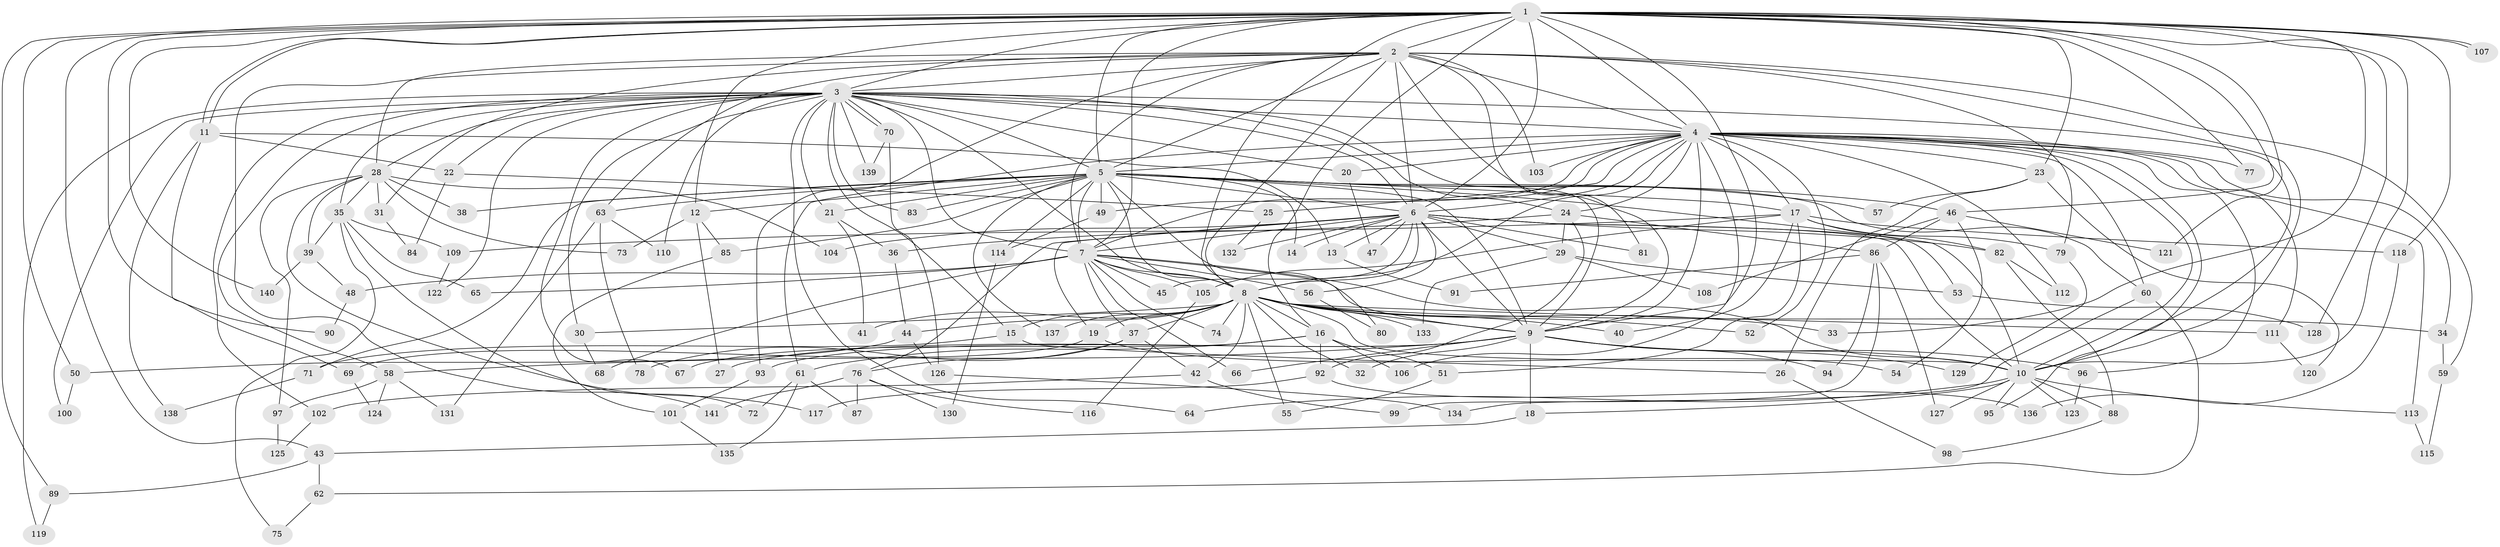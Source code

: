 // Generated by graph-tools (version 1.1) at 2025/35/03/09/25 02:35:14]
// undirected, 141 vertices, 307 edges
graph export_dot {
graph [start="1"]
  node [color=gray90,style=filled];
  1;
  2;
  3;
  4;
  5;
  6;
  7;
  8;
  9;
  10;
  11;
  12;
  13;
  14;
  15;
  16;
  17;
  18;
  19;
  20;
  21;
  22;
  23;
  24;
  25;
  26;
  27;
  28;
  29;
  30;
  31;
  32;
  33;
  34;
  35;
  36;
  37;
  38;
  39;
  40;
  41;
  42;
  43;
  44;
  45;
  46;
  47;
  48;
  49;
  50;
  51;
  52;
  53;
  54;
  55;
  56;
  57;
  58;
  59;
  60;
  61;
  62;
  63;
  64;
  65;
  66;
  67;
  68;
  69;
  70;
  71;
  72;
  73;
  74;
  75;
  76;
  77;
  78;
  79;
  80;
  81;
  82;
  83;
  84;
  85;
  86;
  87;
  88;
  89;
  90;
  91;
  92;
  93;
  94;
  95;
  96;
  97;
  98;
  99;
  100;
  101;
  102;
  103;
  104;
  105;
  106;
  107;
  108;
  109;
  110;
  111;
  112;
  113;
  114;
  115;
  116;
  117;
  118;
  119;
  120;
  121;
  122;
  123;
  124;
  125;
  126;
  127;
  128;
  129;
  130;
  131;
  132;
  133;
  134;
  135;
  136;
  137;
  138;
  139;
  140;
  141;
  1 -- 2;
  1 -- 3;
  1 -- 4;
  1 -- 5;
  1 -- 6;
  1 -- 7;
  1 -- 8;
  1 -- 9;
  1 -- 10;
  1 -- 11;
  1 -- 11;
  1 -- 12;
  1 -- 16;
  1 -- 23;
  1 -- 33;
  1 -- 43;
  1 -- 46;
  1 -- 50;
  1 -- 77;
  1 -- 89;
  1 -- 90;
  1 -- 107;
  1 -- 107;
  1 -- 118;
  1 -- 121;
  1 -- 128;
  1 -- 140;
  2 -- 3;
  2 -- 4;
  2 -- 5;
  2 -- 6;
  2 -- 7;
  2 -- 8;
  2 -- 9;
  2 -- 10;
  2 -- 28;
  2 -- 31;
  2 -- 59;
  2 -- 63;
  2 -- 79;
  2 -- 81;
  2 -- 93;
  2 -- 103;
  2 -- 141;
  3 -- 4;
  3 -- 5;
  3 -- 6;
  3 -- 7;
  3 -- 8;
  3 -- 9;
  3 -- 10;
  3 -- 15;
  3 -- 20;
  3 -- 21;
  3 -- 22;
  3 -- 24;
  3 -- 28;
  3 -- 30;
  3 -- 35;
  3 -- 58;
  3 -- 64;
  3 -- 67;
  3 -- 70;
  3 -- 70;
  3 -- 83;
  3 -- 100;
  3 -- 102;
  3 -- 110;
  3 -- 119;
  3 -- 122;
  3 -- 139;
  4 -- 5;
  4 -- 6;
  4 -- 7;
  4 -- 8;
  4 -- 9;
  4 -- 10;
  4 -- 17;
  4 -- 20;
  4 -- 23;
  4 -- 24;
  4 -- 25;
  4 -- 34;
  4 -- 49;
  4 -- 52;
  4 -- 60;
  4 -- 61;
  4 -- 77;
  4 -- 95;
  4 -- 96;
  4 -- 103;
  4 -- 106;
  4 -- 111;
  4 -- 112;
  4 -- 113;
  5 -- 6;
  5 -- 7;
  5 -- 8;
  5 -- 9;
  5 -- 10;
  5 -- 12;
  5 -- 14;
  5 -- 17;
  5 -- 21;
  5 -- 38;
  5 -- 46;
  5 -- 49;
  5 -- 57;
  5 -- 60;
  5 -- 63;
  5 -- 71;
  5 -- 80;
  5 -- 83;
  5 -- 85;
  5 -- 114;
  5 -- 137;
  6 -- 7;
  6 -- 8;
  6 -- 9;
  6 -- 10;
  6 -- 13;
  6 -- 14;
  6 -- 19;
  6 -- 29;
  6 -- 45;
  6 -- 47;
  6 -- 53;
  6 -- 56;
  6 -- 76;
  6 -- 81;
  6 -- 82;
  6 -- 104;
  6 -- 132;
  7 -- 8;
  7 -- 9;
  7 -- 10;
  7 -- 37;
  7 -- 45;
  7 -- 48;
  7 -- 56;
  7 -- 65;
  7 -- 66;
  7 -- 68;
  7 -- 74;
  7 -- 105;
  8 -- 9;
  8 -- 10;
  8 -- 15;
  8 -- 16;
  8 -- 19;
  8 -- 30;
  8 -- 32;
  8 -- 33;
  8 -- 34;
  8 -- 37;
  8 -- 40;
  8 -- 41;
  8 -- 42;
  8 -- 44;
  8 -- 52;
  8 -- 55;
  8 -- 74;
  8 -- 111;
  8 -- 133;
  8 -- 137;
  9 -- 10;
  9 -- 18;
  9 -- 27;
  9 -- 32;
  9 -- 58;
  9 -- 66;
  9 -- 93;
  9 -- 94;
  9 -- 96;
  9 -- 129;
  10 -- 18;
  10 -- 64;
  10 -- 88;
  10 -- 95;
  10 -- 113;
  10 -- 123;
  10 -- 127;
  11 -- 13;
  11 -- 22;
  11 -- 69;
  11 -- 138;
  12 -- 27;
  12 -- 73;
  12 -- 85;
  13 -- 91;
  15 -- 26;
  15 -- 71;
  16 -- 51;
  16 -- 61;
  16 -- 67;
  16 -- 92;
  16 -- 106;
  17 -- 40;
  17 -- 51;
  17 -- 79;
  17 -- 82;
  17 -- 105;
  17 -- 109;
  17 -- 118;
  18 -- 43;
  19 -- 54;
  19 -- 69;
  20 -- 47;
  21 -- 36;
  21 -- 41;
  22 -- 25;
  22 -- 84;
  23 -- 26;
  23 -- 57;
  23 -- 120;
  24 -- 29;
  24 -- 36;
  24 -- 86;
  24 -- 92;
  25 -- 132;
  26 -- 98;
  28 -- 31;
  28 -- 35;
  28 -- 38;
  28 -- 39;
  28 -- 73;
  28 -- 97;
  28 -- 104;
  28 -- 117;
  29 -- 53;
  29 -- 108;
  29 -- 133;
  30 -- 68;
  31 -- 84;
  34 -- 59;
  35 -- 39;
  35 -- 65;
  35 -- 72;
  35 -- 75;
  35 -- 109;
  36 -- 44;
  37 -- 42;
  37 -- 76;
  37 -- 78;
  39 -- 48;
  39 -- 140;
  42 -- 99;
  42 -- 102;
  43 -- 62;
  43 -- 89;
  44 -- 50;
  44 -- 126;
  46 -- 54;
  46 -- 86;
  46 -- 108;
  46 -- 121;
  48 -- 90;
  49 -- 114;
  50 -- 100;
  51 -- 55;
  53 -- 128;
  56 -- 80;
  58 -- 97;
  58 -- 124;
  58 -- 131;
  59 -- 115;
  60 -- 62;
  60 -- 134;
  61 -- 72;
  61 -- 87;
  61 -- 135;
  62 -- 75;
  63 -- 78;
  63 -- 110;
  63 -- 131;
  69 -- 124;
  70 -- 126;
  70 -- 139;
  71 -- 138;
  76 -- 87;
  76 -- 116;
  76 -- 130;
  76 -- 141;
  79 -- 129;
  82 -- 88;
  82 -- 112;
  85 -- 101;
  86 -- 91;
  86 -- 94;
  86 -- 99;
  86 -- 127;
  88 -- 98;
  89 -- 119;
  92 -- 117;
  92 -- 136;
  93 -- 101;
  96 -- 123;
  97 -- 125;
  101 -- 135;
  102 -- 125;
  105 -- 116;
  109 -- 122;
  111 -- 120;
  113 -- 115;
  114 -- 130;
  118 -- 136;
  126 -- 134;
}
